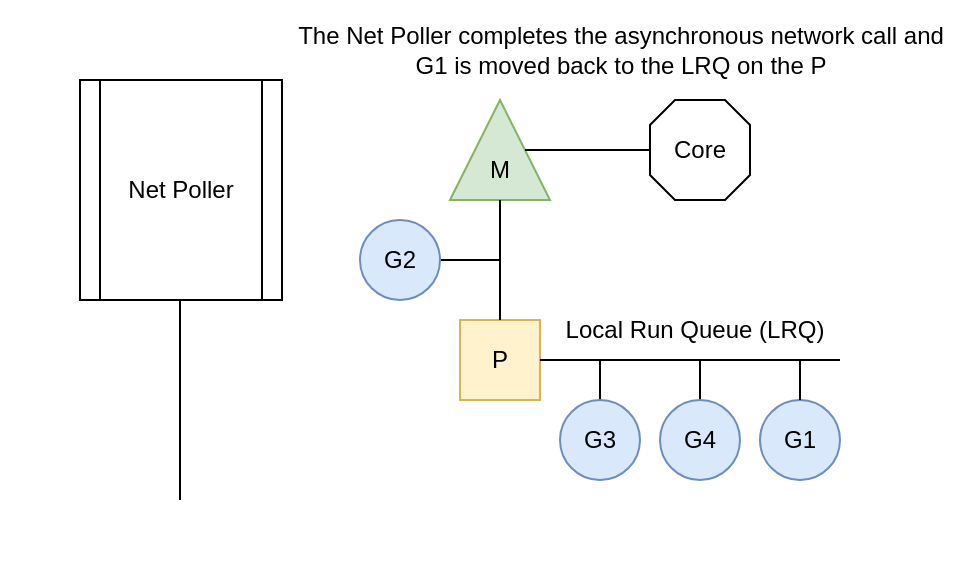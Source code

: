 <mxfile version="24.4.8" type="device">
  <diagram name="Страница — 1" id="M_9aOFABiwCSObLS5C-2">
    <mxGraphModel dx="710" dy="518" grid="1" gridSize="10" guides="1" tooltips="1" connect="1" arrows="1" fold="1" page="1" pageScale="1" pageWidth="827" pageHeight="1169" math="0" shadow="0">
      <root>
        <mxCell id="0" />
        <mxCell id="1" parent="0" />
        <mxCell id="bYTFRtONIOl5rvXJ5vdI-70" value="" style="rounded=0;whiteSpace=wrap;html=1;strokeColor=none;fillColor=none;" vertex="1" parent="1">
          <mxGeometry x="160" y="80" width="480" height="280" as="geometry" />
        </mxCell>
        <mxCell id="bYTFRtONIOl5rvXJ5vdI-8" value="" style="group" vertex="1" connectable="0" parent="1">
          <mxGeometry x="385" y="130" width="50" height="50" as="geometry" />
        </mxCell>
        <mxCell id="bYTFRtONIOl5rvXJ5vdI-4" value="" style="verticalLabelPosition=bottom;verticalAlign=top;html=1;shape=mxgraph.basic.acute_triangle;dx=0.5;fillColor=#d5e8d4;strokeColor=#82b366;" vertex="1" parent="bYTFRtONIOl5rvXJ5vdI-8">
          <mxGeometry width="50" height="50" as="geometry" />
        </mxCell>
        <mxCell id="bYTFRtONIOl5rvXJ5vdI-7" value="M" style="text;html=1;align=center;verticalAlign=middle;whiteSpace=wrap;rounded=0;" vertex="1" parent="bYTFRtONIOl5rvXJ5vdI-8">
          <mxGeometry x="5" y="20" width="40" height="30" as="geometry" />
        </mxCell>
        <mxCell id="bYTFRtONIOl5rvXJ5vdI-5" style="edgeStyle=orthogonalEdgeStyle;rounded=0;orthogonalLoop=1;jettySize=auto;html=1;exitX=1;exitY=0.5;exitDx=0;exitDy=0;endArrow=none;endFill=0;" edge="1" parent="1" source="bYTFRtONIOl5rvXJ5vdI-1">
          <mxGeometry relative="1" as="geometry">
            <mxPoint x="410" y="210" as="targetPoint" />
          </mxGeometry>
        </mxCell>
        <mxCell id="bYTFRtONIOl5rvXJ5vdI-1" value="G2" style="ellipse;whiteSpace=wrap;html=1;aspect=fixed;fillColor=#dae8fc;strokeColor=#6c8ebf;" vertex="1" parent="1">
          <mxGeometry x="340" y="190" width="40" height="40" as="geometry" />
        </mxCell>
        <mxCell id="bYTFRtONIOl5rvXJ5vdI-2" value="P" style="whiteSpace=wrap;html=1;aspect=fixed;fillColor=#fff2cc;strokeColor=#d6b656;" vertex="1" parent="1">
          <mxGeometry x="390" y="240" width="40" height="40" as="geometry" />
        </mxCell>
        <mxCell id="bYTFRtONIOl5rvXJ5vdI-6" style="edgeStyle=orthogonalEdgeStyle;rounded=0;orthogonalLoop=1;jettySize=auto;html=1;exitX=0.5;exitY=1;exitDx=0;exitDy=0;exitPerimeter=0;entryX=0.5;entryY=0;entryDx=0;entryDy=0;endArrow=none;endFill=0;" edge="1" parent="1" source="bYTFRtONIOl5rvXJ5vdI-4" target="bYTFRtONIOl5rvXJ5vdI-2">
          <mxGeometry relative="1" as="geometry" />
        </mxCell>
        <mxCell id="bYTFRtONIOl5rvXJ5vdI-9" value="" style="endArrow=none;html=1;rounded=0;exitX=1;exitY=0.5;exitDx=0;exitDy=0;" edge="1" parent="1" source="bYTFRtONIOl5rvXJ5vdI-2">
          <mxGeometry width="50" height="50" relative="1" as="geometry">
            <mxPoint x="560" y="360" as="sourcePoint" />
            <mxPoint x="580" y="260" as="targetPoint" />
          </mxGeometry>
        </mxCell>
        <mxCell id="bYTFRtONIOl5rvXJ5vdI-13" style="edgeStyle=orthogonalEdgeStyle;rounded=0;orthogonalLoop=1;jettySize=auto;html=1;exitX=0.5;exitY=0;exitDx=0;exitDy=0;endArrow=none;endFill=0;" edge="1" parent="1" source="bYTFRtONIOl5rvXJ5vdI-10">
          <mxGeometry relative="1" as="geometry">
            <mxPoint x="460" y="260" as="targetPoint" />
          </mxGeometry>
        </mxCell>
        <mxCell id="bYTFRtONIOl5rvXJ5vdI-10" value="G3" style="ellipse;whiteSpace=wrap;html=1;aspect=fixed;fillColor=#dae8fc;strokeColor=#6c8ebf;" vertex="1" parent="1">
          <mxGeometry x="440" y="280" width="40" height="40" as="geometry" />
        </mxCell>
        <mxCell id="bYTFRtONIOl5rvXJ5vdI-14" style="edgeStyle=orthogonalEdgeStyle;rounded=0;orthogonalLoop=1;jettySize=auto;html=1;exitX=0.5;exitY=0;exitDx=0;exitDy=0;endArrow=none;endFill=0;" edge="1" parent="1" source="bYTFRtONIOl5rvXJ5vdI-11">
          <mxGeometry relative="1" as="geometry">
            <mxPoint x="510" y="260" as="targetPoint" />
          </mxGeometry>
        </mxCell>
        <mxCell id="bYTFRtONIOl5rvXJ5vdI-11" value="G4" style="ellipse;whiteSpace=wrap;html=1;aspect=fixed;fillColor=#dae8fc;strokeColor=#6c8ebf;" vertex="1" parent="1">
          <mxGeometry x="490" y="280" width="40" height="40" as="geometry" />
        </mxCell>
        <mxCell id="bYTFRtONIOl5rvXJ5vdI-12" value="G1" style="ellipse;whiteSpace=wrap;html=1;aspect=fixed;fillColor=#dae8fc;strokeColor=#6c8ebf;" vertex="1" parent="1">
          <mxGeometry x="540" y="280" width="40" height="40" as="geometry" />
        </mxCell>
        <mxCell id="bYTFRtONIOl5rvXJ5vdI-16" value="Local Run Queue (LRQ)" style="text;html=1;align=center;verticalAlign=middle;whiteSpace=wrap;rounded=0;" vertex="1" parent="1">
          <mxGeometry x="435" y="230" width="145" height="30" as="geometry" />
        </mxCell>
        <mxCell id="bYTFRtONIOl5rvXJ5vdI-32" value="" style="verticalLabelPosition=bottom;verticalAlign=top;html=1;shape=mxgraph.basic.polygon;polyCoords=[[0.25,0],[0.75,0],[1,0.25],[1,0.75],[0.75,1],[0.25,1],[0,0.75],[0,0.25]];polyline=0;" vertex="1" parent="1">
          <mxGeometry x="485" y="130" width="50" height="50" as="geometry" />
        </mxCell>
        <mxCell id="bYTFRtONIOl5rvXJ5vdI-35" value="" style="endArrow=none;html=1;rounded=0;exitX=0;exitY=0;exitDx=37.5;exitDy=25;exitPerimeter=0;" edge="1" parent="1" source="bYTFRtONIOl5rvXJ5vdI-4" target="bYTFRtONIOl5rvXJ5vdI-32">
          <mxGeometry width="50" height="50" relative="1" as="geometry">
            <mxPoint x="450" y="170" as="sourcePoint" />
            <mxPoint x="460" y="140" as="targetPoint" />
          </mxGeometry>
        </mxCell>
        <mxCell id="bYTFRtONIOl5rvXJ5vdI-37" value="Core" style="text;html=1;align=center;verticalAlign=middle;whiteSpace=wrap;rounded=0;" vertex="1" parent="1">
          <mxGeometry x="490" y="140" width="40" height="30" as="geometry" />
        </mxCell>
        <mxCell id="bYTFRtONIOl5rvXJ5vdI-65" value="Net Poller" style="shape=process;whiteSpace=wrap;html=1;backgroundOutline=1;" vertex="1" parent="1">
          <mxGeometry x="200" y="120" width="101" height="110" as="geometry" />
        </mxCell>
        <mxCell id="bYTFRtONIOl5rvXJ5vdI-68" value="" style="endArrow=none;html=1;rounded=0;" edge="1" parent="1">
          <mxGeometry width="50" height="50" relative="1" as="geometry">
            <mxPoint x="250" y="330" as="sourcePoint" />
            <mxPoint x="250" y="230" as="targetPoint" />
          </mxGeometry>
        </mxCell>
        <mxCell id="bYTFRtONIOl5rvXJ5vdI-69" value="The Net Poller completes the asynchronous network call and G1 is moved back to the LRQ on the P" style="text;html=1;align=center;verticalAlign=middle;whiteSpace=wrap;rounded=0;" vertex="1" parent="1">
          <mxGeometry x="301" y="90" width="339" height="30" as="geometry" />
        </mxCell>
        <mxCell id="bYTFRtONIOl5rvXJ5vdI-74" style="edgeStyle=orthogonalEdgeStyle;rounded=0;orthogonalLoop=1;jettySize=auto;html=1;entryX=0.862;entryY=1;entryDx=0;entryDy=0;entryPerimeter=0;endArrow=none;endFill=0;" edge="1" parent="1" source="bYTFRtONIOl5rvXJ5vdI-12" target="bYTFRtONIOl5rvXJ5vdI-16">
          <mxGeometry relative="1" as="geometry" />
        </mxCell>
      </root>
    </mxGraphModel>
  </diagram>
</mxfile>
